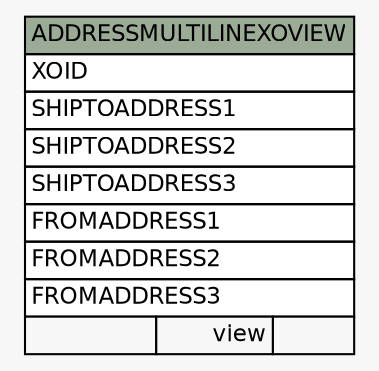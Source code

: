 // dot 2.26.3 on Linux 3.5.0-34-generic
// SchemaSpy rev 590
digraph "ADDRESSMULTILINEXOVIEW" {
  graph [
    rankdir="RL"
    bgcolor="#f7f7f7"
    nodesep="0.18"
    ranksep="0.46"
    fontname="Helvetica"
    fontsize="11"
  ];
  node [
    fontname="Helvetica"
    fontsize="11"
    shape="plaintext"
  ];
  edge [
    arrowsize="0.8"
  ];
  "ADDRESSMULTILINEXOVIEW" [
    label=<
    <TABLE BORDER="0" CELLBORDER="1" CELLSPACING="0" BGCOLOR="#ffffff">
      <TR><TD COLSPAN="3" BGCOLOR="#9bab96" ALIGN="CENTER">ADDRESSMULTILINEXOVIEW</TD></TR>
      <TR><TD PORT="XOID" COLSPAN="3" ALIGN="LEFT">XOID</TD></TR>
      <TR><TD PORT="SHIPTOADDRESS1" COLSPAN="3" ALIGN="LEFT">SHIPTOADDRESS1</TD></TR>
      <TR><TD PORT="SHIPTOADDRESS2" COLSPAN="3" ALIGN="LEFT">SHIPTOADDRESS2</TD></TR>
      <TR><TD PORT="SHIPTOADDRESS3" COLSPAN="3" ALIGN="LEFT">SHIPTOADDRESS3</TD></TR>
      <TR><TD PORT="FROMADDRESS1" COLSPAN="3" ALIGN="LEFT">FROMADDRESS1</TD></TR>
      <TR><TD PORT="FROMADDRESS2" COLSPAN="3" ALIGN="LEFT">FROMADDRESS2</TD></TR>
      <TR><TD PORT="FROMADDRESS3" COLSPAN="3" ALIGN="LEFT">FROMADDRESS3</TD></TR>
      <TR><TD ALIGN="LEFT" BGCOLOR="#f7f7f7">  </TD><TD ALIGN="RIGHT" BGCOLOR="#f7f7f7">view</TD><TD ALIGN="RIGHT" BGCOLOR="#f7f7f7">  </TD></TR>
    </TABLE>>
    URL="tables/ADDRESSMULTILINEXOVIEW.html"
    tooltip="ADDRESSMULTILINEXOVIEW"
  ];
}
